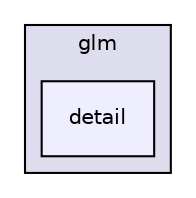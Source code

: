 digraph "thirdparty/old/glm/glm/detail" {
  compound=true
  node [ fontsize="10", fontname="Helvetica"];
  edge [ labelfontsize="10", labelfontname="Helvetica"];
  subgraph clusterdir_79ddca3cff5b21418b91ce2b9eb63862 {
    graph [ bgcolor="#ddddee", pencolor="black", label="glm" fontname="Helvetica", fontsize="10", URL="dir_79ddca3cff5b21418b91ce2b9eb63862.html"]
  dir_159c1bafcdd4ceb492043c8d77b1900e [shape=box, label="detail", style="filled", fillcolor="#eeeeff", pencolor="black", URL="dir_159c1bafcdd4ceb492043c8d77b1900e.html"];
  }
}
